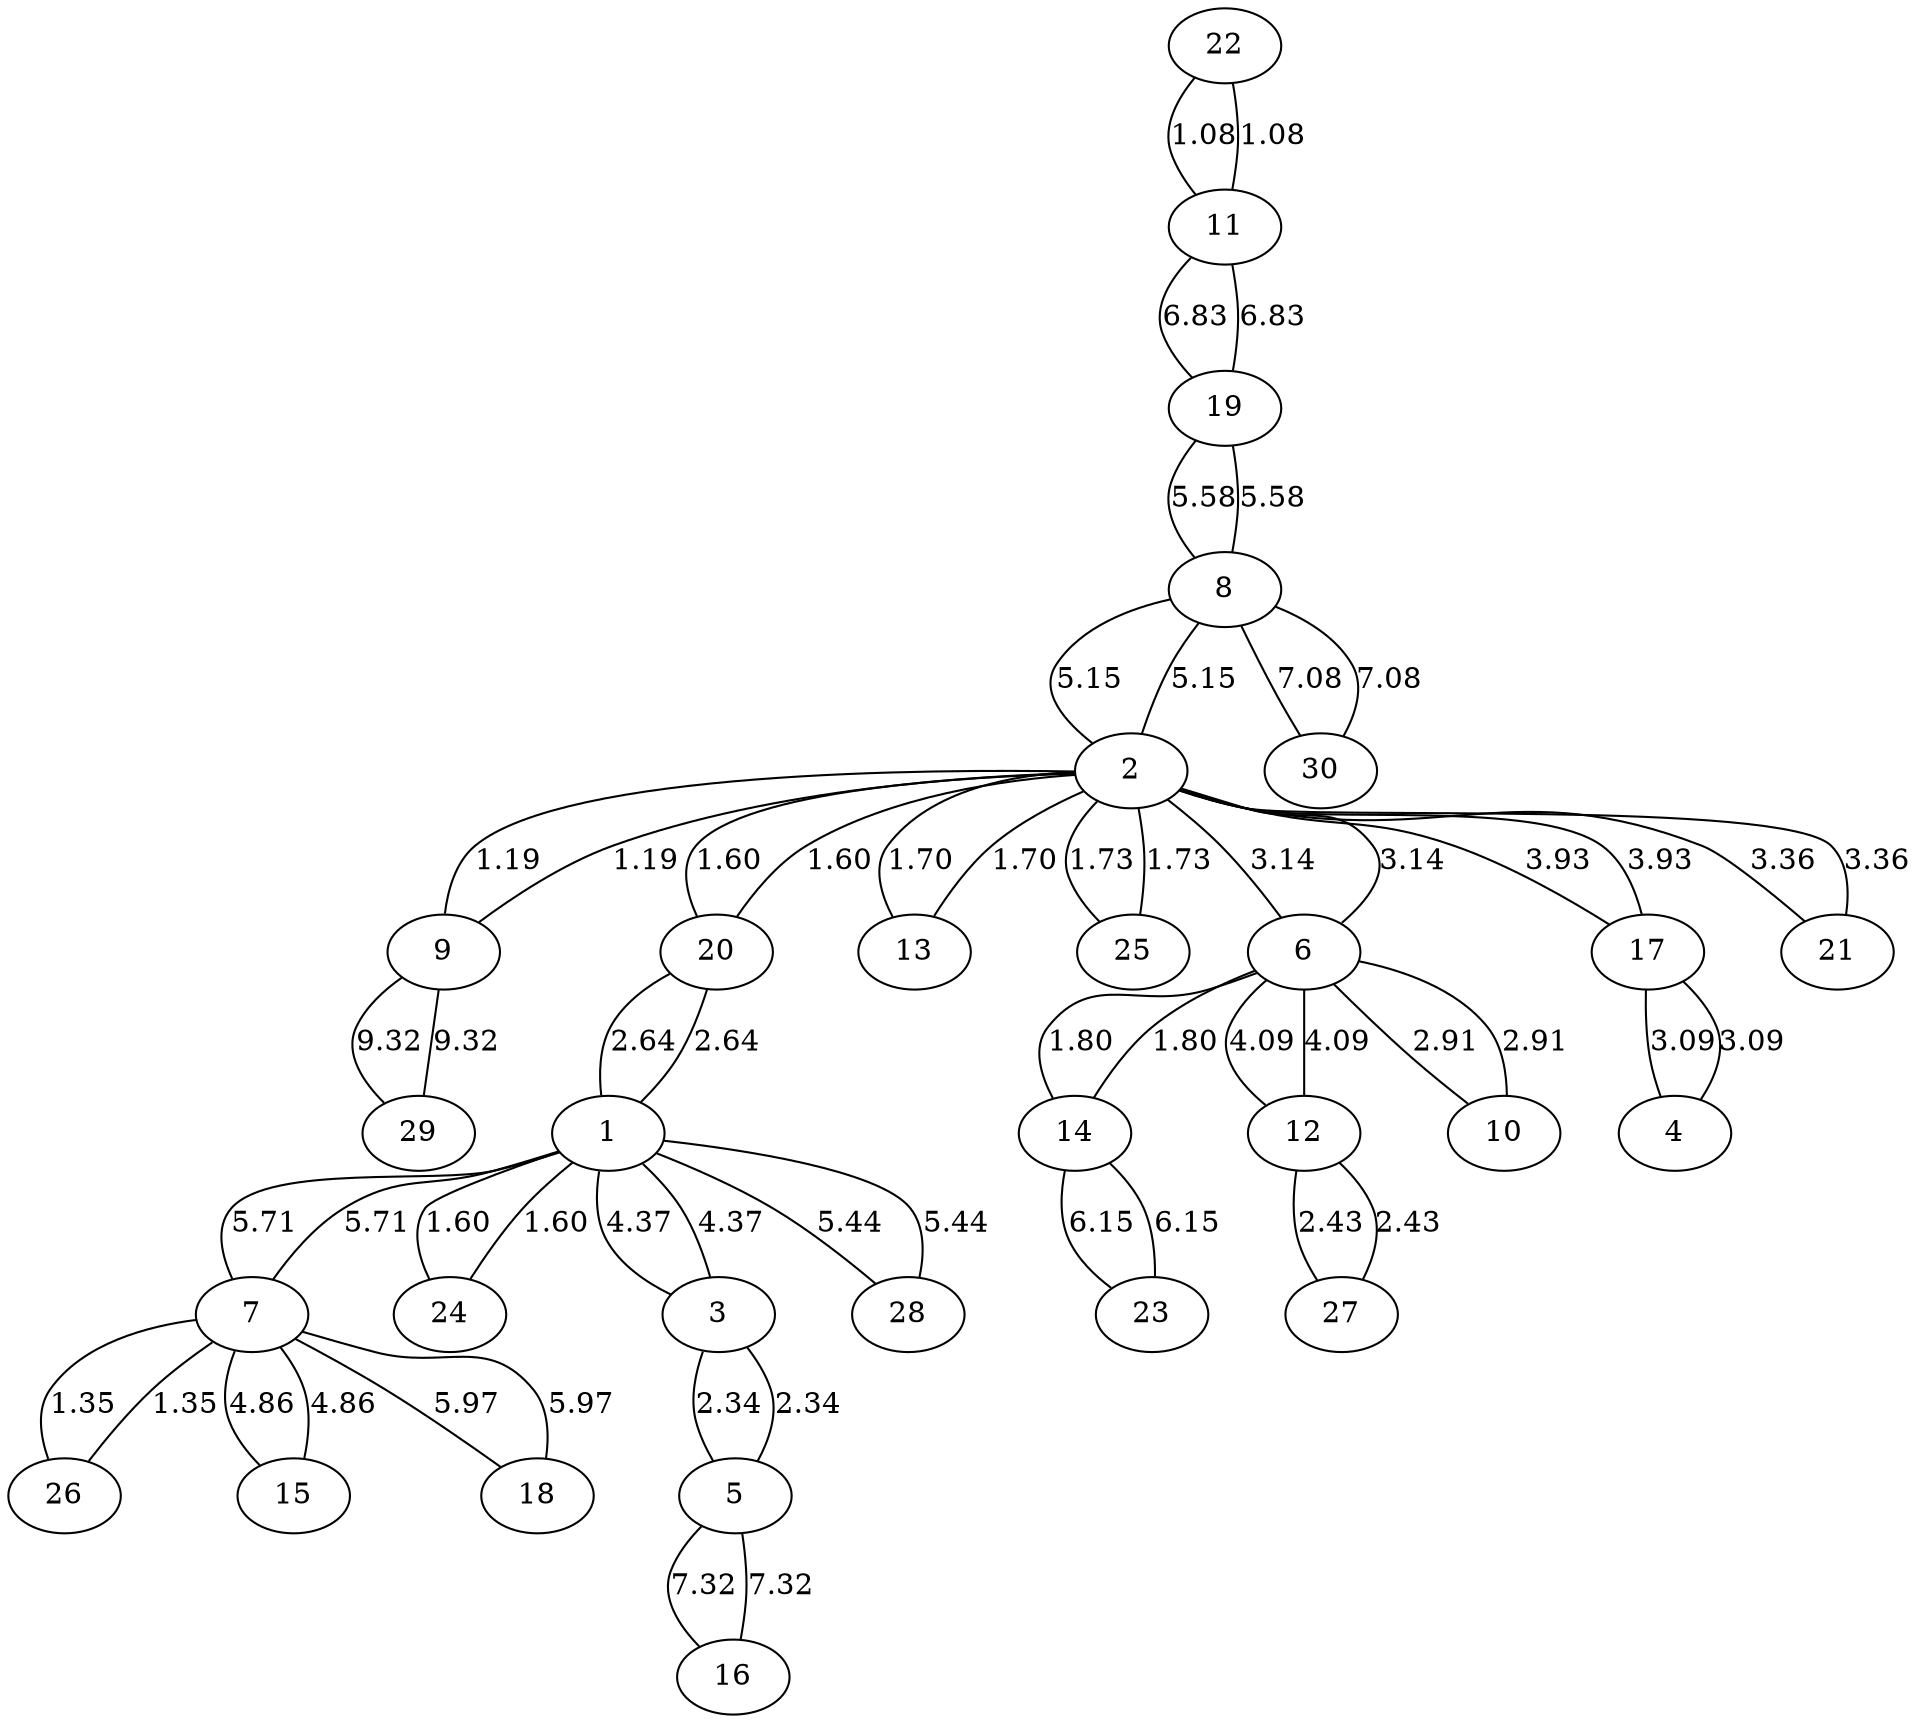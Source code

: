 graph sample {
22 -- 11 [label=1.08];
11 -- 22 [label=1.08];
9 -- 2 [label=1.19];
2 -- 9 [label=1.19];
26 -- 7 [label=1.35];
7 -- 26 [label=1.35];
24 -- 1 [label=1.60];
1 -- 24 [label=1.60];
20 -- 2 [label=1.60];
2 -- 20 [label=1.60];
13 -- 2 [label=1.70];
2 -- 13 [label=1.70];
25 -- 2 [label=1.73];
2 -- 25 [label=1.73];
14 -- 6 [label=1.80];
6 -- 14 [label=1.80];
5 -- 3 [label=2.34];
3 -- 5 [label=2.34];
27 -- 12 [label=2.43];
12 -- 27 [label=2.43];
20 -- 1 [label=2.64];
1 -- 20 [label=2.64];
10 -- 6 [label=2.91];
6 -- 10 [label=2.91];
17 -- 4 [label=3.09];
4 -- 17 [label=3.09];
6 -- 2 [label=3.14];
2 -- 6 [label=3.14];
21 -- 2 [label=3.36];
2 -- 21 [label=3.36];
17 -- 2 [label=3.93];
2 -- 17 [label=3.93];
12 -- 6 [label=4.09];
6 -- 12 [label=4.09];
3 -- 1 [label=4.37];
1 -- 3 [label=4.37];
15 -- 7 [label=4.86];
7 -- 15 [label=4.86];
8 -- 2 [label=5.15];
2 -- 8 [label=5.15];
28 -- 1 [label=5.44];
1 -- 28 [label=5.44];
19 -- 8 [label=5.58];
8 -- 19 [label=5.58];
7 -- 1 [label=5.71];
1 -- 7 [label=5.71];
18 -- 7 [label=5.97];
7 -- 18 [label=5.97];
23 -- 14 [label=6.15];
14 -- 23 [label=6.15];
19 -- 11 [label=6.83];
11 -- 19 [label=6.83];
30 -- 8 [label=7.08];
8 -- 30 [label=7.08];
16 -- 5 [label=7.32];
5 -- 16 [label=7.32];
29 -- 9 [label=9.32];
9 -- 29 [label=9.32];
}